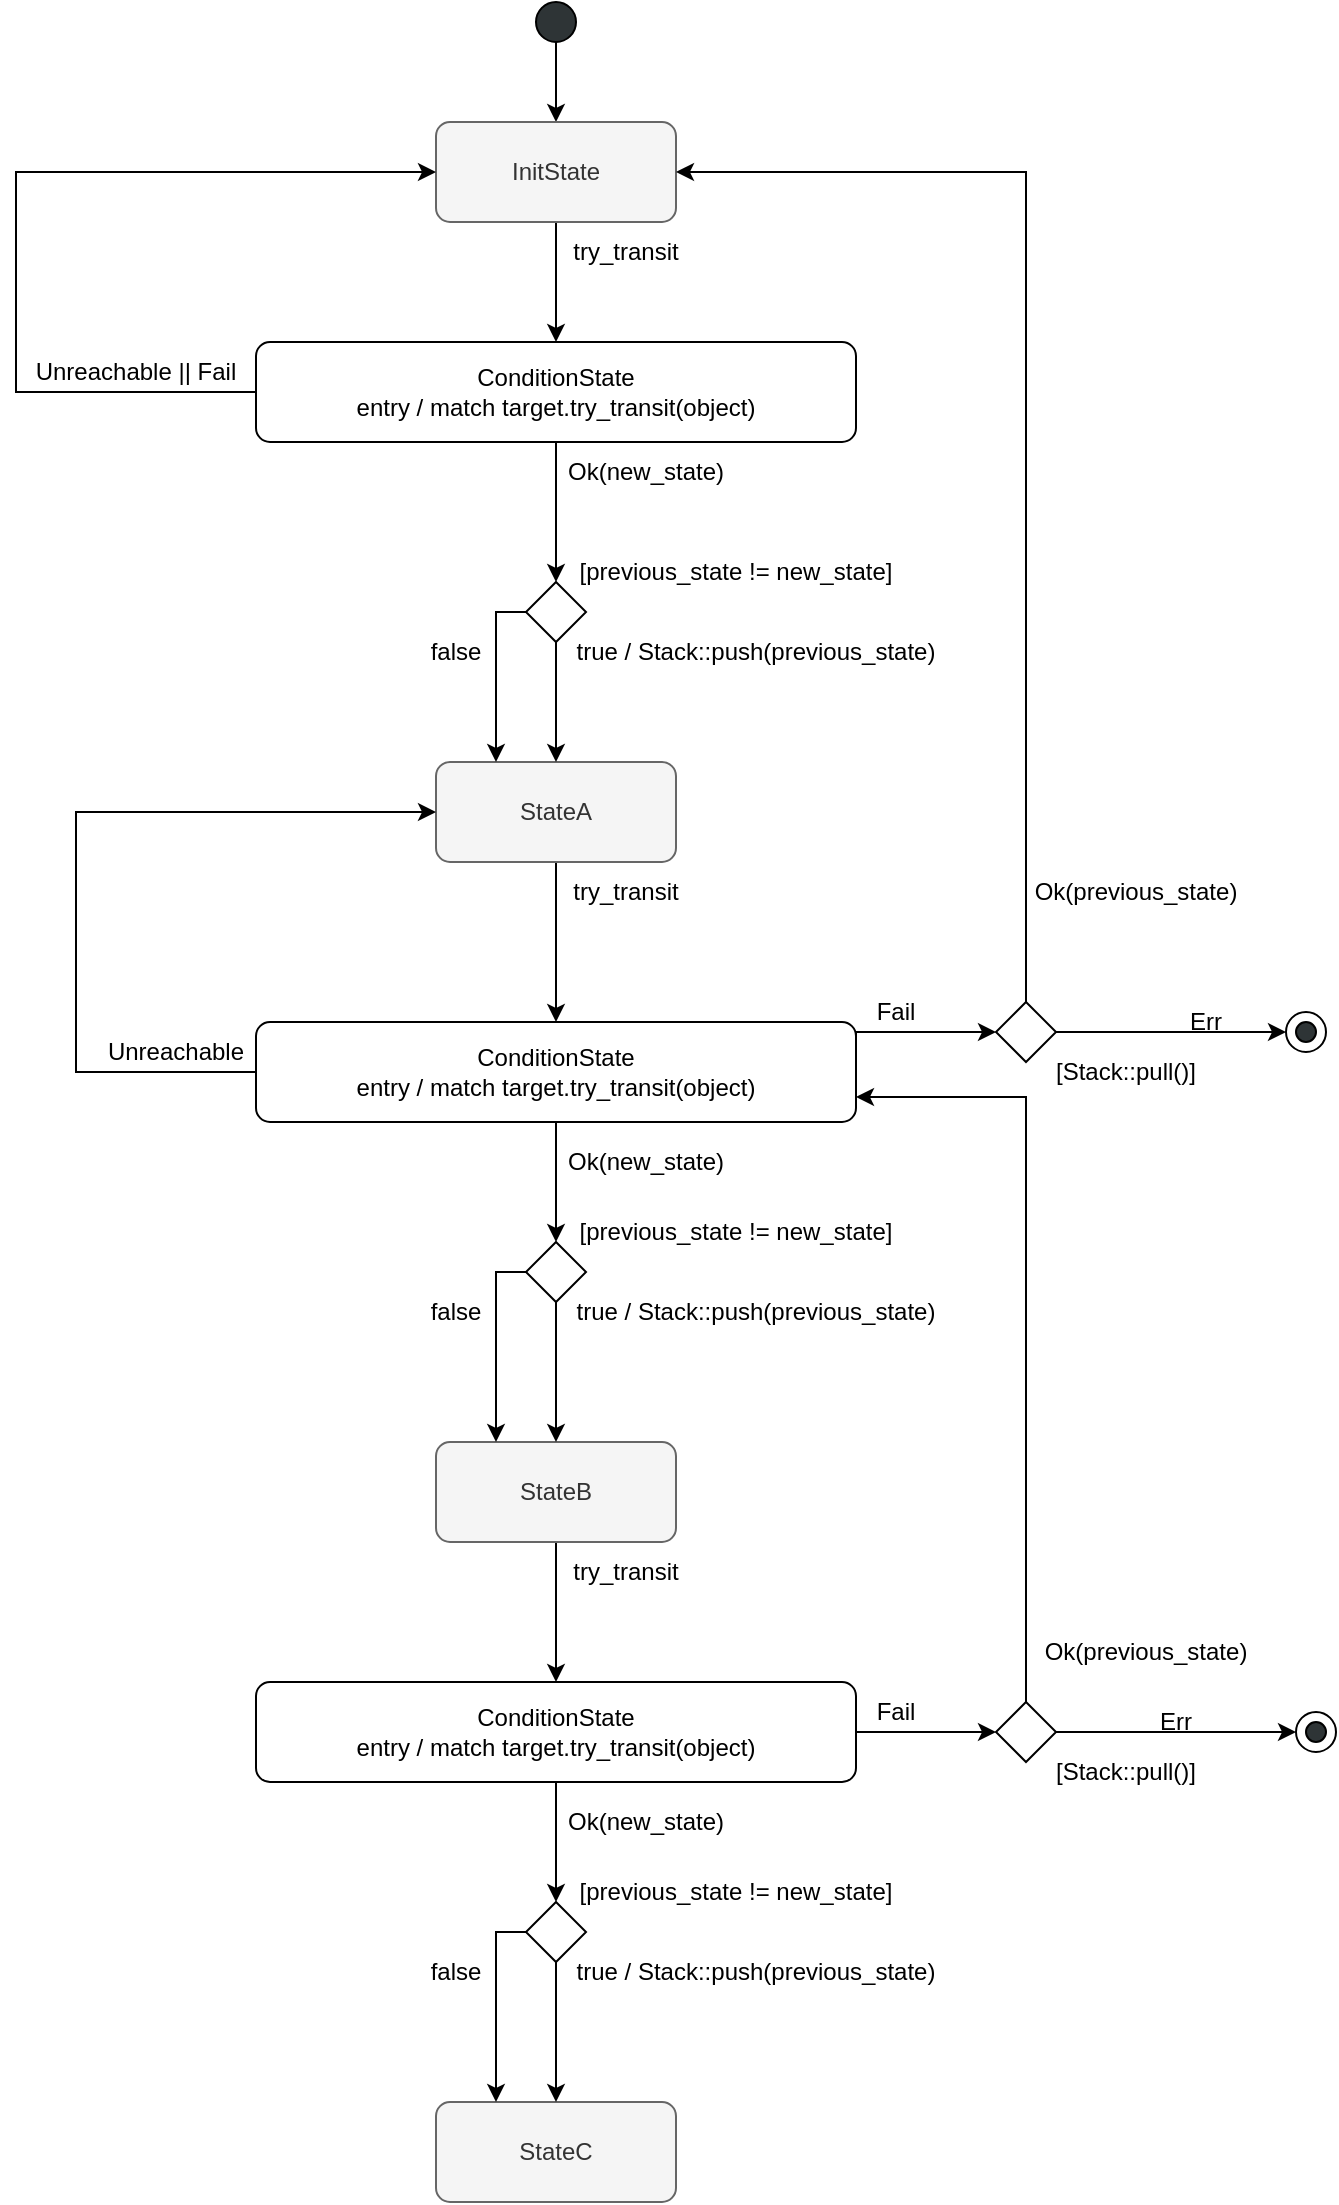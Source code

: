<mxfile version="21.0.2" type="github">
  <diagram name="Page-1" id="eCnvKz5F_JnYIy8CIblA">
    <mxGraphModel dx="989" dy="548" grid="1" gridSize="10" guides="1" tooltips="1" connect="1" arrows="1" fold="1" page="1" pageScale="1" pageWidth="827" pageHeight="1169" math="0" shadow="0">
      <root>
        <mxCell id="0" />
        <mxCell id="1" parent="0" />
        <mxCell id="S2JTBpfcp0FMDl5_80Yb-3" style="edgeStyle=orthogonalEdgeStyle;rounded=0;orthogonalLoop=1;jettySize=auto;html=1;exitX=0.5;exitY=1;exitDx=0;exitDy=0;entryX=0.5;entryY=0;entryDx=0;entryDy=0;" edge="1" parent="1" source="S2JTBpfcp0FMDl5_80Yb-1" target="S2JTBpfcp0FMDl5_80Yb-2">
          <mxGeometry relative="1" as="geometry" />
        </mxCell>
        <mxCell id="S2JTBpfcp0FMDl5_80Yb-1" value="" style="ellipse;whiteSpace=wrap;html=1;fillColor=#2e3436;" vertex="1" parent="1">
          <mxGeometry x="390" y="30" width="20" height="20" as="geometry" />
        </mxCell>
        <mxCell id="S2JTBpfcp0FMDl5_80Yb-7" style="edgeStyle=orthogonalEdgeStyle;rounded=0;orthogonalLoop=1;jettySize=auto;html=1;exitX=0.5;exitY=1;exitDx=0;exitDy=0;entryX=0.5;entryY=0;entryDx=0;entryDy=0;" edge="1" parent="1" source="S2JTBpfcp0FMDl5_80Yb-2" target="S2JTBpfcp0FMDl5_80Yb-26">
          <mxGeometry relative="1" as="geometry">
            <mxPoint x="400" y="220" as="targetPoint" />
          </mxGeometry>
        </mxCell>
        <mxCell id="S2JTBpfcp0FMDl5_80Yb-2" value="InitState" style="rounded=1;whiteSpace=wrap;html=1;absoluteArcSize=1;arcSize=14;strokeWidth=1;fillColor=#f5f5f5;fontColor=#333333;strokeColor=#666666;" vertex="1" parent="1">
          <mxGeometry x="340" y="90" width="120" height="50" as="geometry" />
        </mxCell>
        <mxCell id="S2JTBpfcp0FMDl5_80Yb-54" style="edgeStyle=orthogonalEdgeStyle;rounded=0;orthogonalLoop=1;jettySize=auto;html=1;exitX=0.5;exitY=1;exitDx=0;exitDy=0;entryX=0.5;entryY=0;entryDx=0;entryDy=0;" edge="1" parent="1" source="S2JTBpfcp0FMDl5_80Yb-4" target="S2JTBpfcp0FMDl5_80Yb-53">
          <mxGeometry relative="1" as="geometry" />
        </mxCell>
        <mxCell id="S2JTBpfcp0FMDl5_80Yb-4" value="StateA" style="rounded=1;whiteSpace=wrap;html=1;absoluteArcSize=1;arcSize=14;strokeWidth=1;fillColor=#f5f5f5;fontColor=#333333;strokeColor=#666666;" vertex="1" parent="1">
          <mxGeometry x="340" y="410" width="120" height="50" as="geometry" />
        </mxCell>
        <mxCell id="S2JTBpfcp0FMDl5_80Yb-92" style="edgeStyle=orthogonalEdgeStyle;rounded=0;orthogonalLoop=1;jettySize=auto;html=1;exitX=0.5;exitY=1;exitDx=0;exitDy=0;entryX=0.5;entryY=0;entryDx=0;entryDy=0;" edge="1" parent="1" source="S2JTBpfcp0FMDl5_80Yb-5" target="S2JTBpfcp0FMDl5_80Yb-81">
          <mxGeometry relative="1" as="geometry" />
        </mxCell>
        <mxCell id="S2JTBpfcp0FMDl5_80Yb-5" value="StateB" style="rounded=1;whiteSpace=wrap;html=1;absoluteArcSize=1;arcSize=14;strokeWidth=1;fillColor=#f5f5f5;fontColor=#333333;strokeColor=#666666;" vertex="1" parent="1">
          <mxGeometry x="340" y="750" width="120" height="50" as="geometry" />
        </mxCell>
        <mxCell id="S2JTBpfcp0FMDl5_80Yb-8" value="Ok(new_state) " style="text;html=1;strokeColor=none;fillColor=none;align=center;verticalAlign=middle;whiteSpace=wrap;rounded=0;" vertex="1" parent="1">
          <mxGeometry x="400" y="250" width="90" height="30" as="geometry" />
        </mxCell>
        <mxCell id="S2JTBpfcp0FMDl5_80Yb-9" value="try_transit" style="text;html=1;strokeColor=none;fillColor=none;align=center;verticalAlign=middle;whiteSpace=wrap;rounded=0;" vertex="1" parent="1">
          <mxGeometry x="400" y="140" width="70" height="30" as="geometry" />
        </mxCell>
        <mxCell id="S2JTBpfcp0FMDl5_80Yb-23" style="edgeStyle=orthogonalEdgeStyle;rounded=0;orthogonalLoop=1;jettySize=auto;html=1;entryX=0.5;entryY=0;entryDx=0;entryDy=0;exitX=0.5;exitY=1;exitDx=0;exitDy=0;" edge="1" parent="1" source="S2JTBpfcp0FMDl5_80Yb-26" target="S2JTBpfcp0FMDl5_80Yb-21">
          <mxGeometry relative="1" as="geometry">
            <mxPoint x="400" y="280" as="sourcePoint" />
          </mxGeometry>
        </mxCell>
        <mxCell id="S2JTBpfcp0FMDl5_80Yb-15" value="false" style="text;html=1;strokeColor=none;fillColor=none;align=center;verticalAlign=middle;whiteSpace=wrap;rounded=0;" vertex="1" parent="1">
          <mxGeometry x="320" y="340" width="60" height="30" as="geometry" />
        </mxCell>
        <mxCell id="S2JTBpfcp0FMDl5_80Yb-16" value="true / Stack::push(previous_state)" style="text;html=1;strokeColor=none;fillColor=none;align=center;verticalAlign=middle;whiteSpace=wrap;rounded=0;" vertex="1" parent="1">
          <mxGeometry x="380" y="340" width="240" height="30" as="geometry" />
        </mxCell>
        <mxCell id="S2JTBpfcp0FMDl5_80Yb-18" value="Unreachable || Fail" style="text;html=1;strokeColor=none;fillColor=none;align=center;verticalAlign=middle;whiteSpace=wrap;rounded=0;" vertex="1" parent="1">
          <mxGeometry x="130" y="200" width="120" height="30" as="geometry" />
        </mxCell>
        <mxCell id="S2JTBpfcp0FMDl5_80Yb-20" value="[previous_state != new_state]" style="text;html=1;strokeColor=none;fillColor=none;align=center;verticalAlign=middle;whiteSpace=wrap;rounded=0;" vertex="1" parent="1">
          <mxGeometry x="400" y="300" width="180" height="30" as="geometry" />
        </mxCell>
        <mxCell id="S2JTBpfcp0FMDl5_80Yb-39" style="edgeStyle=orthogonalEdgeStyle;rounded=0;orthogonalLoop=1;jettySize=auto;html=1;exitX=0.5;exitY=1;exitDx=0;exitDy=0;entryX=0.5;entryY=0;entryDx=0;entryDy=0;" edge="1" parent="1" source="S2JTBpfcp0FMDl5_80Yb-21" target="S2JTBpfcp0FMDl5_80Yb-4">
          <mxGeometry relative="1" as="geometry" />
        </mxCell>
        <mxCell id="S2JTBpfcp0FMDl5_80Yb-40" style="edgeStyle=orthogonalEdgeStyle;rounded=0;orthogonalLoop=1;jettySize=auto;html=1;exitX=0;exitY=0.5;exitDx=0;exitDy=0;entryX=0.25;entryY=0;entryDx=0;entryDy=0;" edge="1" parent="1" source="S2JTBpfcp0FMDl5_80Yb-21" target="S2JTBpfcp0FMDl5_80Yb-4">
          <mxGeometry relative="1" as="geometry">
            <Array as="points">
              <mxPoint x="370" y="335" />
            </Array>
          </mxGeometry>
        </mxCell>
        <mxCell id="S2JTBpfcp0FMDl5_80Yb-21" value="" style="rhombus;whiteSpace=wrap;html=1;" vertex="1" parent="1">
          <mxGeometry x="385" y="320" width="30" height="30" as="geometry" />
        </mxCell>
        <mxCell id="S2JTBpfcp0FMDl5_80Yb-28" style="edgeStyle=orthogonalEdgeStyle;rounded=0;orthogonalLoop=1;jettySize=auto;html=1;exitX=0;exitY=0.5;exitDx=0;exitDy=0;entryX=0;entryY=0.5;entryDx=0;entryDy=0;" edge="1" parent="1" source="S2JTBpfcp0FMDl5_80Yb-26" target="S2JTBpfcp0FMDl5_80Yb-2">
          <mxGeometry relative="1" as="geometry">
            <mxPoint x="120" y="225" as="targetPoint" />
            <Array as="points">
              <mxPoint x="130" y="225" />
              <mxPoint x="130" y="115" />
            </Array>
          </mxGeometry>
        </mxCell>
        <mxCell id="S2JTBpfcp0FMDl5_80Yb-26" value="&lt;div&gt;ConditionState&lt;/div&gt;&lt;div&gt; entry / match target.try_transit(object)&lt;/div&gt;" style="rounded=1;whiteSpace=wrap;html=1;absoluteArcSize=1;arcSize=14;strokeWidth=1;" vertex="1" parent="1">
          <mxGeometry x="250" y="200" width="300" height="50" as="geometry" />
        </mxCell>
        <mxCell id="S2JTBpfcp0FMDl5_80Yb-30" value="Fail" style="text;html=1;strokeColor=none;fillColor=none;align=center;verticalAlign=middle;whiteSpace=wrap;rounded=0;" vertex="1" parent="1">
          <mxGeometry x="550" y="520" width="40" height="30" as="geometry" />
        </mxCell>
        <mxCell id="S2JTBpfcp0FMDl5_80Yb-35" style="edgeStyle=orthogonalEdgeStyle;rounded=0;orthogonalLoop=1;jettySize=auto;html=1;exitX=0.5;exitY=0;exitDx=0;exitDy=0;entryX=1;entryY=0.5;entryDx=0;entryDy=0;" edge="1" parent="1" source="S2JTBpfcp0FMDl5_80Yb-31" target="S2JTBpfcp0FMDl5_80Yb-2">
          <mxGeometry relative="1" as="geometry" />
        </mxCell>
        <mxCell id="S2JTBpfcp0FMDl5_80Yb-61" style="edgeStyle=orthogonalEdgeStyle;rounded=0;orthogonalLoop=1;jettySize=auto;html=1;exitX=1;exitY=0.5;exitDx=0;exitDy=0;entryX=0;entryY=0.5;entryDx=0;entryDy=0;" edge="1" parent="1" source="S2JTBpfcp0FMDl5_80Yb-31" target="S2JTBpfcp0FMDl5_80Yb-63">
          <mxGeometry relative="1" as="geometry">
            <mxPoint x="810" y="590" as="targetPoint" />
            <Array as="points">
              <mxPoint x="750" y="545" />
            </Array>
          </mxGeometry>
        </mxCell>
        <mxCell id="S2JTBpfcp0FMDl5_80Yb-31" value="" style="rhombus;whiteSpace=wrap;html=1;" vertex="1" parent="1">
          <mxGeometry x="620" y="530" width="30" height="30" as="geometry" />
        </mxCell>
        <mxCell id="S2JTBpfcp0FMDl5_80Yb-33" value="[Stack::pull()]" style="text;html=1;strokeColor=none;fillColor=none;align=center;verticalAlign=middle;whiteSpace=wrap;rounded=0;" vertex="1" parent="1">
          <mxGeometry x="630" y="550" width="110" height="30" as="geometry" />
        </mxCell>
        <mxCell id="S2JTBpfcp0FMDl5_80Yb-34" value="Ok(previous_state)" style="text;html=1;strokeColor=none;fillColor=none;align=center;verticalAlign=middle;whiteSpace=wrap;rounded=0;" vertex="1" parent="1">
          <mxGeometry x="615" y="460" width="150" height="30" as="geometry" />
        </mxCell>
        <mxCell id="S2JTBpfcp0FMDl5_80Yb-57" style="edgeStyle=orthogonalEdgeStyle;rounded=0;orthogonalLoop=1;jettySize=auto;html=1;exitX=0;exitY=0.5;exitDx=0;exitDy=0;entryX=0;entryY=0.5;entryDx=0;entryDy=0;" edge="1" parent="1" source="S2JTBpfcp0FMDl5_80Yb-53" target="S2JTBpfcp0FMDl5_80Yb-4">
          <mxGeometry relative="1" as="geometry">
            <Array as="points">
              <mxPoint x="160" y="565" />
              <mxPoint x="160" y="435" />
            </Array>
          </mxGeometry>
        </mxCell>
        <mxCell id="S2JTBpfcp0FMDl5_80Yb-58" style="edgeStyle=orthogonalEdgeStyle;rounded=0;orthogonalLoop=1;jettySize=auto;html=1;exitX=0;exitY=1;exitDx=0;exitDy=0;entryX=0;entryY=0.5;entryDx=0;entryDy=0;" edge="1" parent="1" source="S2JTBpfcp0FMDl5_80Yb-30" target="S2JTBpfcp0FMDl5_80Yb-31">
          <mxGeometry relative="1" as="geometry">
            <Array as="points">
              <mxPoint x="550" y="545" />
            </Array>
          </mxGeometry>
        </mxCell>
        <mxCell id="S2JTBpfcp0FMDl5_80Yb-67" style="edgeStyle=orthogonalEdgeStyle;rounded=0;orthogonalLoop=1;jettySize=auto;html=1;exitX=0.5;exitY=1;exitDx=0;exitDy=0;entryX=0.5;entryY=0;entryDx=0;entryDy=0;" edge="1" parent="1" source="S2JTBpfcp0FMDl5_80Yb-53" target="S2JTBpfcp0FMDl5_80Yb-64">
          <mxGeometry relative="1" as="geometry" />
        </mxCell>
        <mxCell id="S2JTBpfcp0FMDl5_80Yb-53" value="&lt;div&gt;ConditionState&lt;/div&gt;&lt;div&gt; entry / match target.try_transit(object)&lt;/div&gt;" style="rounded=1;whiteSpace=wrap;html=1;absoluteArcSize=1;arcSize=14;strokeWidth=1;" vertex="1" parent="1">
          <mxGeometry x="250" y="540" width="300" height="50" as="geometry" />
        </mxCell>
        <mxCell id="S2JTBpfcp0FMDl5_80Yb-55" value="try_transit" style="text;html=1;strokeColor=none;fillColor=none;align=center;verticalAlign=middle;whiteSpace=wrap;rounded=0;" vertex="1" parent="1">
          <mxGeometry x="400" y="460" width="70" height="30" as="geometry" />
        </mxCell>
        <mxCell id="S2JTBpfcp0FMDl5_80Yb-56" value="Unreachable" style="text;html=1;strokeColor=none;fillColor=none;align=center;verticalAlign=middle;whiteSpace=wrap;rounded=0;" vertex="1" parent="1">
          <mxGeometry x="150" y="540" width="120" height="30" as="geometry" />
        </mxCell>
        <mxCell id="S2JTBpfcp0FMDl5_80Yb-60" value="Err" style="text;html=1;strokeColor=none;fillColor=none;align=center;verticalAlign=middle;whiteSpace=wrap;rounded=0;" vertex="1" parent="1">
          <mxGeometry x="695" y="525" width="60" height="30" as="geometry" />
        </mxCell>
        <mxCell id="S2JTBpfcp0FMDl5_80Yb-62" value="" style="ellipse;whiteSpace=wrap;html=1;fillColor=#2e3436;" vertex="1" parent="1">
          <mxGeometry x="770" y="540" width="10" height="10" as="geometry" />
        </mxCell>
        <mxCell id="S2JTBpfcp0FMDl5_80Yb-63" value="" style="ellipse;whiteSpace=wrap;html=1;fillColor=none;" vertex="1" parent="1">
          <mxGeometry x="765" y="535" width="20" height="20" as="geometry" />
        </mxCell>
        <mxCell id="S2JTBpfcp0FMDl5_80Yb-70" style="edgeStyle=orthogonalEdgeStyle;rounded=0;orthogonalLoop=1;jettySize=auto;html=1;exitX=0.5;exitY=1;exitDx=0;exitDy=0;entryX=0.5;entryY=0;entryDx=0;entryDy=0;" edge="1" parent="1" source="S2JTBpfcp0FMDl5_80Yb-64" target="S2JTBpfcp0FMDl5_80Yb-5">
          <mxGeometry relative="1" as="geometry" />
        </mxCell>
        <mxCell id="S2JTBpfcp0FMDl5_80Yb-72" style="edgeStyle=orthogonalEdgeStyle;rounded=0;orthogonalLoop=1;jettySize=auto;html=1;exitX=0;exitY=0.5;exitDx=0;exitDy=0;entryX=0.25;entryY=0;entryDx=0;entryDy=0;" edge="1" parent="1" source="S2JTBpfcp0FMDl5_80Yb-64" target="S2JTBpfcp0FMDl5_80Yb-5">
          <mxGeometry relative="1" as="geometry">
            <Array as="points">
              <mxPoint x="370" y="665" />
            </Array>
          </mxGeometry>
        </mxCell>
        <mxCell id="S2JTBpfcp0FMDl5_80Yb-64" value="" style="rhombus;whiteSpace=wrap;html=1;" vertex="1" parent="1">
          <mxGeometry x="385" y="650" width="30" height="30" as="geometry" />
        </mxCell>
        <mxCell id="S2JTBpfcp0FMDl5_80Yb-65" value="Ok(new_state) " style="text;html=1;strokeColor=none;fillColor=none;align=center;verticalAlign=middle;whiteSpace=wrap;rounded=0;" vertex="1" parent="1">
          <mxGeometry x="400" y="595" width="90" height="30" as="geometry" />
        </mxCell>
        <mxCell id="S2JTBpfcp0FMDl5_80Yb-68" value="[previous_state != new_state]" style="text;html=1;strokeColor=none;fillColor=none;align=center;verticalAlign=middle;whiteSpace=wrap;rounded=0;" vertex="1" parent="1">
          <mxGeometry x="400" y="630" width="180" height="30" as="geometry" />
        </mxCell>
        <mxCell id="S2JTBpfcp0FMDl5_80Yb-69" value="true / Stack::push(previous_state)" style="text;html=1;strokeColor=none;fillColor=none;align=center;verticalAlign=middle;whiteSpace=wrap;rounded=0;" vertex="1" parent="1">
          <mxGeometry x="380" y="670" width="240" height="30" as="geometry" />
        </mxCell>
        <mxCell id="S2JTBpfcp0FMDl5_80Yb-71" value="false" style="text;html=1;strokeColor=none;fillColor=none;align=center;verticalAlign=middle;whiteSpace=wrap;rounded=0;" vertex="1" parent="1">
          <mxGeometry x="320" y="670" width="60" height="30" as="geometry" />
        </mxCell>
        <mxCell id="S2JTBpfcp0FMDl5_80Yb-73" value="StateC" style="rounded=1;whiteSpace=wrap;html=1;absoluteArcSize=1;arcSize=14;strokeWidth=1;fillColor=#f5f5f5;fontColor=#333333;strokeColor=#666666;" vertex="1" parent="1">
          <mxGeometry x="340" y="1080" width="120" height="50" as="geometry" />
        </mxCell>
        <mxCell id="S2JTBpfcp0FMDl5_80Yb-74" value="Fail" style="text;html=1;strokeColor=none;fillColor=none;align=center;verticalAlign=middle;whiteSpace=wrap;rounded=0;" vertex="1" parent="1">
          <mxGeometry x="550" y="870" width="40" height="30" as="geometry" />
        </mxCell>
        <mxCell id="S2JTBpfcp0FMDl5_80Yb-75" style="edgeStyle=orthogonalEdgeStyle;rounded=0;orthogonalLoop=1;jettySize=auto;html=1;exitX=1;exitY=0.5;exitDx=0;exitDy=0;entryX=0;entryY=0.5;entryDx=0;entryDy=0;" edge="1" parent="1" source="S2JTBpfcp0FMDl5_80Yb-76" target="S2JTBpfcp0FMDl5_80Yb-84">
          <mxGeometry relative="1" as="geometry">
            <mxPoint x="810" y="940" as="targetPoint" />
            <Array as="points" />
          </mxGeometry>
        </mxCell>
        <mxCell id="S2JTBpfcp0FMDl5_80Yb-94" style="edgeStyle=orthogonalEdgeStyle;rounded=0;orthogonalLoop=1;jettySize=auto;html=1;exitX=0.5;exitY=0;exitDx=0;exitDy=0;entryX=1;entryY=0.75;entryDx=0;entryDy=0;" edge="1" parent="1" source="S2JTBpfcp0FMDl5_80Yb-76" target="S2JTBpfcp0FMDl5_80Yb-53">
          <mxGeometry relative="1" as="geometry">
            <Array as="points">
              <mxPoint x="635" y="578" />
            </Array>
          </mxGeometry>
        </mxCell>
        <mxCell id="S2JTBpfcp0FMDl5_80Yb-76" value="" style="rhombus;whiteSpace=wrap;html=1;" vertex="1" parent="1">
          <mxGeometry x="620" y="880" width="30" height="30" as="geometry" />
        </mxCell>
        <mxCell id="S2JTBpfcp0FMDl5_80Yb-77" value="[Stack::pull()]" style="text;html=1;strokeColor=none;fillColor=none;align=center;verticalAlign=middle;whiteSpace=wrap;rounded=0;" vertex="1" parent="1">
          <mxGeometry x="630" y="900" width="110" height="30" as="geometry" />
        </mxCell>
        <mxCell id="S2JTBpfcp0FMDl5_80Yb-78" value="Ok(previous_state)" style="text;html=1;strokeColor=none;fillColor=none;align=center;verticalAlign=middle;whiteSpace=wrap;rounded=0;" vertex="1" parent="1">
          <mxGeometry x="620" y="840" width="150" height="30" as="geometry" />
        </mxCell>
        <mxCell id="S2JTBpfcp0FMDl5_80Yb-79" style="edgeStyle=orthogonalEdgeStyle;rounded=0;orthogonalLoop=1;jettySize=auto;html=1;exitX=1;exitY=0.5;exitDx=0;exitDy=0;entryX=0;entryY=0.5;entryDx=0;entryDy=0;" edge="1" parent="1" source="S2JTBpfcp0FMDl5_80Yb-81" target="S2JTBpfcp0FMDl5_80Yb-76">
          <mxGeometry relative="1" as="geometry" />
        </mxCell>
        <mxCell id="S2JTBpfcp0FMDl5_80Yb-80" style="edgeStyle=orthogonalEdgeStyle;rounded=0;orthogonalLoop=1;jettySize=auto;html=1;exitX=0.5;exitY=1;exitDx=0;exitDy=0;entryX=0.5;entryY=0;entryDx=0;entryDy=0;" edge="1" parent="1" source="S2JTBpfcp0FMDl5_80Yb-81" target="S2JTBpfcp0FMDl5_80Yb-87">
          <mxGeometry relative="1" as="geometry" />
        </mxCell>
        <mxCell id="S2JTBpfcp0FMDl5_80Yb-81" value="&lt;div&gt;ConditionState&lt;/div&gt;&lt;div&gt; entry / match target.try_transit(object)&lt;/div&gt;" style="rounded=1;whiteSpace=wrap;html=1;absoluteArcSize=1;arcSize=14;strokeWidth=1;" vertex="1" parent="1">
          <mxGeometry x="250" y="870" width="300" height="50" as="geometry" />
        </mxCell>
        <mxCell id="S2JTBpfcp0FMDl5_80Yb-82" value="Err" style="text;html=1;strokeColor=none;fillColor=none;align=center;verticalAlign=middle;whiteSpace=wrap;rounded=0;" vertex="1" parent="1">
          <mxGeometry x="680" y="875" width="60" height="30" as="geometry" />
        </mxCell>
        <mxCell id="S2JTBpfcp0FMDl5_80Yb-83" value="" style="ellipse;whiteSpace=wrap;html=1;fillColor=#2e3436;" vertex="1" parent="1">
          <mxGeometry x="775" y="890" width="10" height="10" as="geometry" />
        </mxCell>
        <mxCell id="S2JTBpfcp0FMDl5_80Yb-84" value="" style="ellipse;whiteSpace=wrap;html=1;fillColor=none;" vertex="1" parent="1">
          <mxGeometry x="770" y="885" width="20" height="20" as="geometry" />
        </mxCell>
        <mxCell id="S2JTBpfcp0FMDl5_80Yb-85" style="edgeStyle=orthogonalEdgeStyle;rounded=0;orthogonalLoop=1;jettySize=auto;html=1;exitX=0.5;exitY=1;exitDx=0;exitDy=0;entryX=0.5;entryY=0;entryDx=0;entryDy=0;" edge="1" parent="1" source="S2JTBpfcp0FMDl5_80Yb-87" target="S2JTBpfcp0FMDl5_80Yb-73">
          <mxGeometry relative="1" as="geometry" />
        </mxCell>
        <mxCell id="S2JTBpfcp0FMDl5_80Yb-86" style="edgeStyle=orthogonalEdgeStyle;rounded=0;orthogonalLoop=1;jettySize=auto;html=1;exitX=0;exitY=0.5;exitDx=0;exitDy=0;entryX=0.25;entryY=0;entryDx=0;entryDy=0;" edge="1" parent="1" source="S2JTBpfcp0FMDl5_80Yb-87" target="S2JTBpfcp0FMDl5_80Yb-73">
          <mxGeometry relative="1" as="geometry">
            <Array as="points">
              <mxPoint x="370" y="995" />
            </Array>
          </mxGeometry>
        </mxCell>
        <mxCell id="S2JTBpfcp0FMDl5_80Yb-87" value="" style="rhombus;whiteSpace=wrap;html=1;" vertex="1" parent="1">
          <mxGeometry x="385" y="980" width="30" height="30" as="geometry" />
        </mxCell>
        <mxCell id="S2JTBpfcp0FMDl5_80Yb-88" value="Ok(new_state) " style="text;html=1;strokeColor=none;fillColor=none;align=center;verticalAlign=middle;whiteSpace=wrap;rounded=0;" vertex="1" parent="1">
          <mxGeometry x="400" y="925" width="90" height="30" as="geometry" />
        </mxCell>
        <mxCell id="S2JTBpfcp0FMDl5_80Yb-89" value="[previous_state != new_state]" style="text;html=1;strokeColor=none;fillColor=none;align=center;verticalAlign=middle;whiteSpace=wrap;rounded=0;" vertex="1" parent="1">
          <mxGeometry x="400" y="960" width="180" height="30" as="geometry" />
        </mxCell>
        <mxCell id="S2JTBpfcp0FMDl5_80Yb-90" value="true / Stack::push(previous_state)" style="text;html=1;strokeColor=none;fillColor=none;align=center;verticalAlign=middle;whiteSpace=wrap;rounded=0;" vertex="1" parent="1">
          <mxGeometry x="380" y="1000" width="240" height="30" as="geometry" />
        </mxCell>
        <mxCell id="S2JTBpfcp0FMDl5_80Yb-91" value="false" style="text;html=1;strokeColor=none;fillColor=none;align=center;verticalAlign=middle;whiteSpace=wrap;rounded=0;" vertex="1" parent="1">
          <mxGeometry x="320" y="1000" width="60" height="30" as="geometry" />
        </mxCell>
        <mxCell id="S2JTBpfcp0FMDl5_80Yb-93" value="try_transit" style="text;html=1;strokeColor=none;fillColor=none;align=center;verticalAlign=middle;whiteSpace=wrap;rounded=0;" vertex="1" parent="1">
          <mxGeometry x="400" y="800" width="70" height="30" as="geometry" />
        </mxCell>
      </root>
    </mxGraphModel>
  </diagram>
</mxfile>
